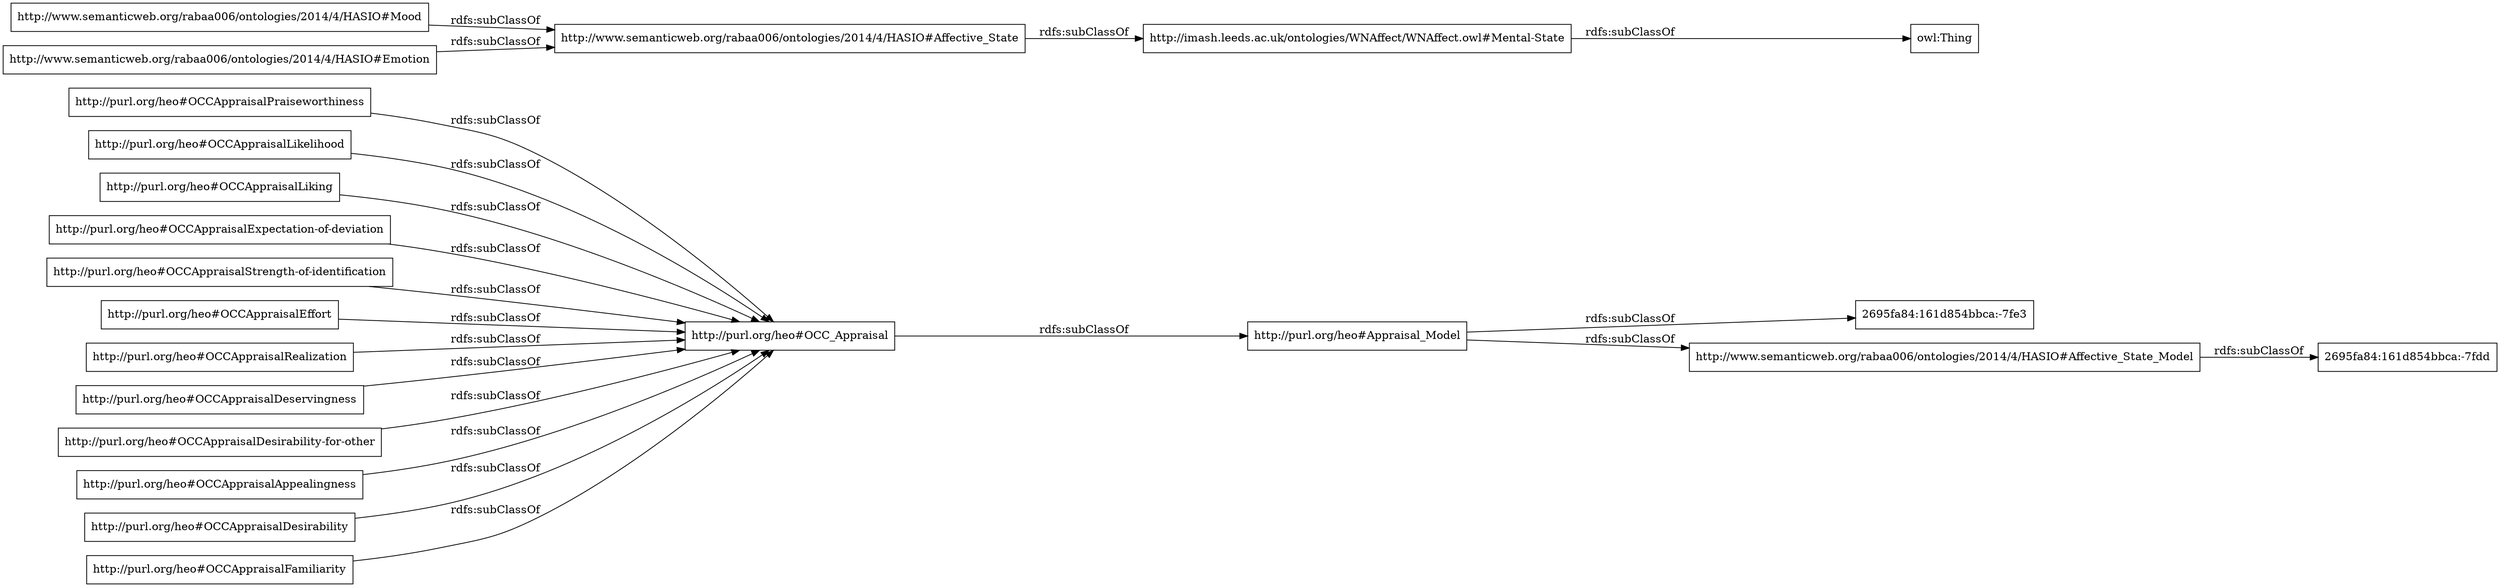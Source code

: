 digraph ar2dtool_diagram { 
rankdir=LR;
size="1000"
node [shape = rectangle, color="black"]; "http://purl.org/heo#OCCAppraisalPraiseworthiness" "http://purl.org/heo#OCCAppraisalLikelihood" "2695fa84:161d854bbca:-7fe3" "http://purl.org/heo#OCCAppraisalLiking" "http://purl.org/heo#OCCAppraisalExpectation-of-deviation" "http://purl.org/heo#OCCAppraisalStrength-of-identification" "http://www.semanticweb.org/rabaa006/ontologies/2014/4/HASIO#Mood" "http://www.semanticweb.org/rabaa006/ontologies/2014/4/HASIO#Emotion" "http://purl.org/heo#OCCAppraisalEffort" "2695fa84:161d854bbca:-7fdd" "http://www.semanticweb.org/rabaa006/ontologies/2014/4/HASIO#Affective_State" "http://purl.org/heo#OCCAppraisalRealization" "http://purl.org/heo#OCCAppraisalDeservingness" "http://purl.org/heo#OCC_Appraisal" "http://purl.org/heo#OCCAppraisalDesirability-for-other" "http://purl.org/heo#OCCAppraisalAppealingness" "http://purl.org/heo#OCCAppraisalDesirability" "http://imash.leeds.ac.uk/ontologies/WNAffect/WNAffect.owl#Mental-State" "http://purl.org/heo#OCCAppraisalFamiliarity" "http://www.semanticweb.org/rabaa006/ontologies/2014/4/HASIO#Affective_State_Model" "http://purl.org/heo#Appraisal_Model" ; /*classes style*/
	"http://purl.org/heo#OCCAppraisalStrength-of-identification" -> "http://purl.org/heo#OCC_Appraisal" [ label = "rdfs:subClassOf" ];
	"http://purl.org/heo#OCCAppraisalExpectation-of-deviation" -> "http://purl.org/heo#OCC_Appraisal" [ label = "rdfs:subClassOf" ];
	"http://purl.org/heo#OCCAppraisalLiking" -> "http://purl.org/heo#OCC_Appraisal" [ label = "rdfs:subClassOf" ];
	"http://purl.org/heo#OCCAppraisalRealization" -> "http://purl.org/heo#OCC_Appraisal" [ label = "rdfs:subClassOf" ];
	"http://www.semanticweb.org/rabaa006/ontologies/2014/4/HASIO#Emotion" -> "http://www.semanticweb.org/rabaa006/ontologies/2014/4/HASIO#Affective_State" [ label = "rdfs:subClassOf" ];
	"http://imash.leeds.ac.uk/ontologies/WNAffect/WNAffect.owl#Mental-State" -> "owl:Thing" [ label = "rdfs:subClassOf" ];
	"http://purl.org/heo#OCCAppraisalEffort" -> "http://purl.org/heo#OCC_Appraisal" [ label = "rdfs:subClassOf" ];
	"http://purl.org/heo#OCCAppraisalAppealingness" -> "http://purl.org/heo#OCC_Appraisal" [ label = "rdfs:subClassOf" ];
	"http://www.semanticweb.org/rabaa006/ontologies/2014/4/HASIO#Affective_State" -> "http://imash.leeds.ac.uk/ontologies/WNAffect/WNAffect.owl#Mental-State" [ label = "rdfs:subClassOf" ];
	"http://purl.org/heo#OCCAppraisalDesirability-for-other" -> "http://purl.org/heo#OCC_Appraisal" [ label = "rdfs:subClassOf" ];
	"http://purl.org/heo#OCCAppraisalFamiliarity" -> "http://purl.org/heo#OCC_Appraisal" [ label = "rdfs:subClassOf" ];
	"http://purl.org/heo#OCCAppraisalDesirability" -> "http://purl.org/heo#OCC_Appraisal" [ label = "rdfs:subClassOf" ];
	"http://purl.org/heo#OCCAppraisalPraiseworthiness" -> "http://purl.org/heo#OCC_Appraisal" [ label = "rdfs:subClassOf" ];
	"http://purl.org/heo#OCCAppraisalLikelihood" -> "http://purl.org/heo#OCC_Appraisal" [ label = "rdfs:subClassOf" ];
	"http://www.semanticweb.org/rabaa006/ontologies/2014/4/HASIO#Affective_State_Model" -> "2695fa84:161d854bbca:-7fdd" [ label = "rdfs:subClassOf" ];
	"http://purl.org/heo#OCCAppraisalDeservingness" -> "http://purl.org/heo#OCC_Appraisal" [ label = "rdfs:subClassOf" ];
	"http://purl.org/heo#Appraisal_Model" -> "2695fa84:161d854bbca:-7fe3" [ label = "rdfs:subClassOf" ];
	"http://purl.org/heo#Appraisal_Model" -> "http://www.semanticweb.org/rabaa006/ontologies/2014/4/HASIO#Affective_State_Model" [ label = "rdfs:subClassOf" ];
	"http://www.semanticweb.org/rabaa006/ontologies/2014/4/HASIO#Mood" -> "http://www.semanticweb.org/rabaa006/ontologies/2014/4/HASIO#Affective_State" [ label = "rdfs:subClassOf" ];
	"http://purl.org/heo#OCC_Appraisal" -> "http://purl.org/heo#Appraisal_Model" [ label = "rdfs:subClassOf" ];

}
